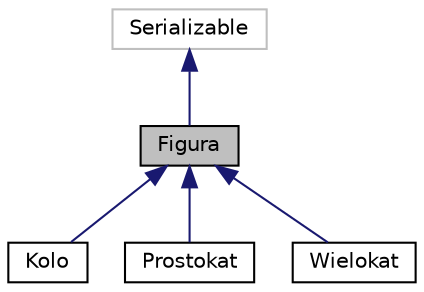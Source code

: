 digraph "Figura"
{
  edge [fontname="Helvetica",fontsize="10",labelfontname="Helvetica",labelfontsize="10"];
  node [fontname="Helvetica",fontsize="10",shape=record];
  Node0 [label="Figura",height=0.2,width=0.4,color="black", fillcolor="grey75", style="filled", fontcolor="black"];
  Node1 -> Node0 [dir="back",color="midnightblue",fontsize="10",style="solid"];
  Node1 [label="Serializable",height=0.2,width=0.4,color="grey75", fillcolor="white", style="filled"];
  Node0 -> Node2 [dir="back",color="midnightblue",fontsize="10",style="solid"];
  Node2 [label="Kolo",height=0.2,width=0.4,color="black", fillcolor="white", style="filled",URL="$classKolo.html"];
  Node0 -> Node3 [dir="back",color="midnightblue",fontsize="10",style="solid"];
  Node3 [label="Prostokat",height=0.2,width=0.4,color="black", fillcolor="white", style="filled",URL="$classProstokat.html"];
  Node0 -> Node4 [dir="back",color="midnightblue",fontsize="10",style="solid"];
  Node4 [label="Wielokat",height=0.2,width=0.4,color="black", fillcolor="white", style="filled",URL="$classWielokat.html"];
}
